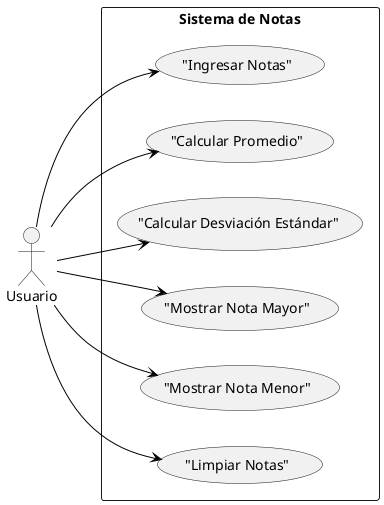 @startuml
actor Usuario

rectangle "Sistema de Notas" {
    ( "Ingresar Notas" ) as UC1
    ( "Calcular Promedio" ) as UC2
    ( "Calcular Desviación Estándar" ) as UC3
    ( "Mostrar Nota Mayor" ) as UC4
    ( "Mostrar Nota Menor" ) as UC5
    ( "Limpiar Notas" ) as UC6
}

Usuario -[#black]-> UC1
Usuario -[#black]-> UC2
Usuario -[#black]-> UC3
Usuario -[#black]-> UC4
Usuario -[#black]-> UC5
Usuario -[#black]-> UC6

' Acomodo horizontal
left to right direction
@enduml